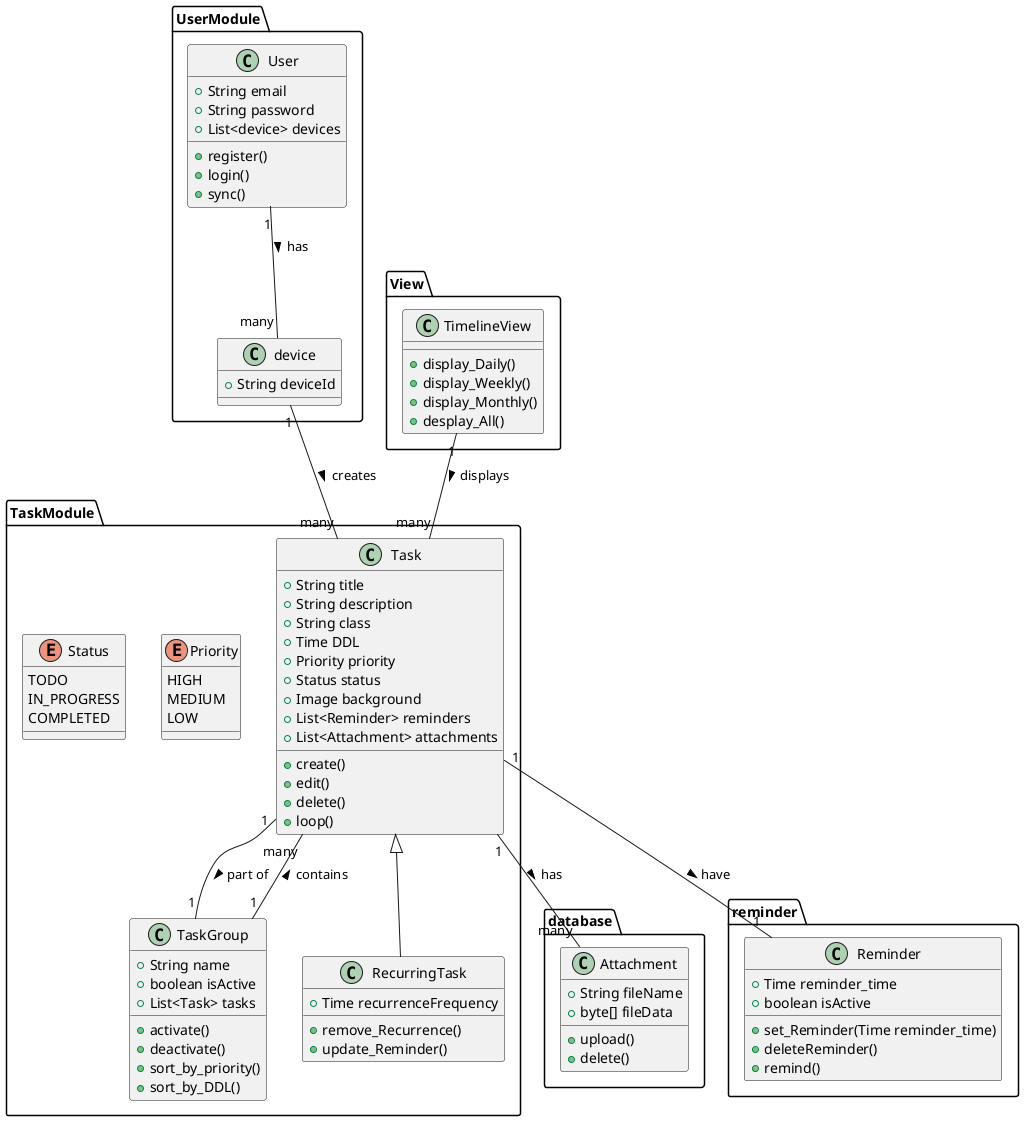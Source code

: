 @startuml 类图

package UserModule <<folder>>{
  class User {
    +String email
    +String password
    +List<device> devices
    +register()
    +login()
    +sync()
  }
  class device {
    +String deviceId
    
  }
}

package TaskModule <<folder>>{
  class Task {
    +String title
    +String description
    +String class
    +Time DDL
    +Priority priority
    +Status status
    +Image background
    +List<Reminder> reminders
    +List<Attachment> attachments
    +create()
    +edit()
    +delete()
    +loop()
  }
  class TaskGroup {
    +String name
    +boolean isActive
    +List<Task> tasks
    +activate()
    +deactivate()
    +sort_by_priority()
    +sort_by_DDL()
  }
  class RecurringTask extends TaskModule.Task {
    +Time recurrenceFrequency
    +remove_Recurrence()
    +update_Reminder()
  }
  enum Priority {
    HIGH
    MEDIUM
    LOW
  }
  enum Status {
    TODO
    IN_PROGRESS
    COMPLETED
  }

}

package database <<folder>>{
  class Attachment {
    +String fileName
    +byte[] fileData
    +upload()
    +delete()
  }
}

package reminder <<folder>>{
  class Reminder {
    +Time reminder_time
    +boolean isActive
    +set_Reminder(Time reminder_time)
    +deleteReminder()
    +remind()
  }
}

package View <<folder>>{
  class TimelineView {
    +display_Daily()
    +display_Weekly()
    +display_Monthly()
    +desplay_All()
  }

}

UserModule.User "1" -- "many" UserModule.device : has >
device "1" -- "many" TaskModule.Task : creates >
TaskModule.Task "1" -- "many" Attachment : has >
TaskModule.Task "1" -- "1" Reminder : have >
TaskModule.Task "1" -- "1" TaskGroup : part of >
TaskGroup "1" -- "many" TaskModule.Task : contains >
TimelineView "1" -- "many" TaskModule.Task : displays >

@enduml
